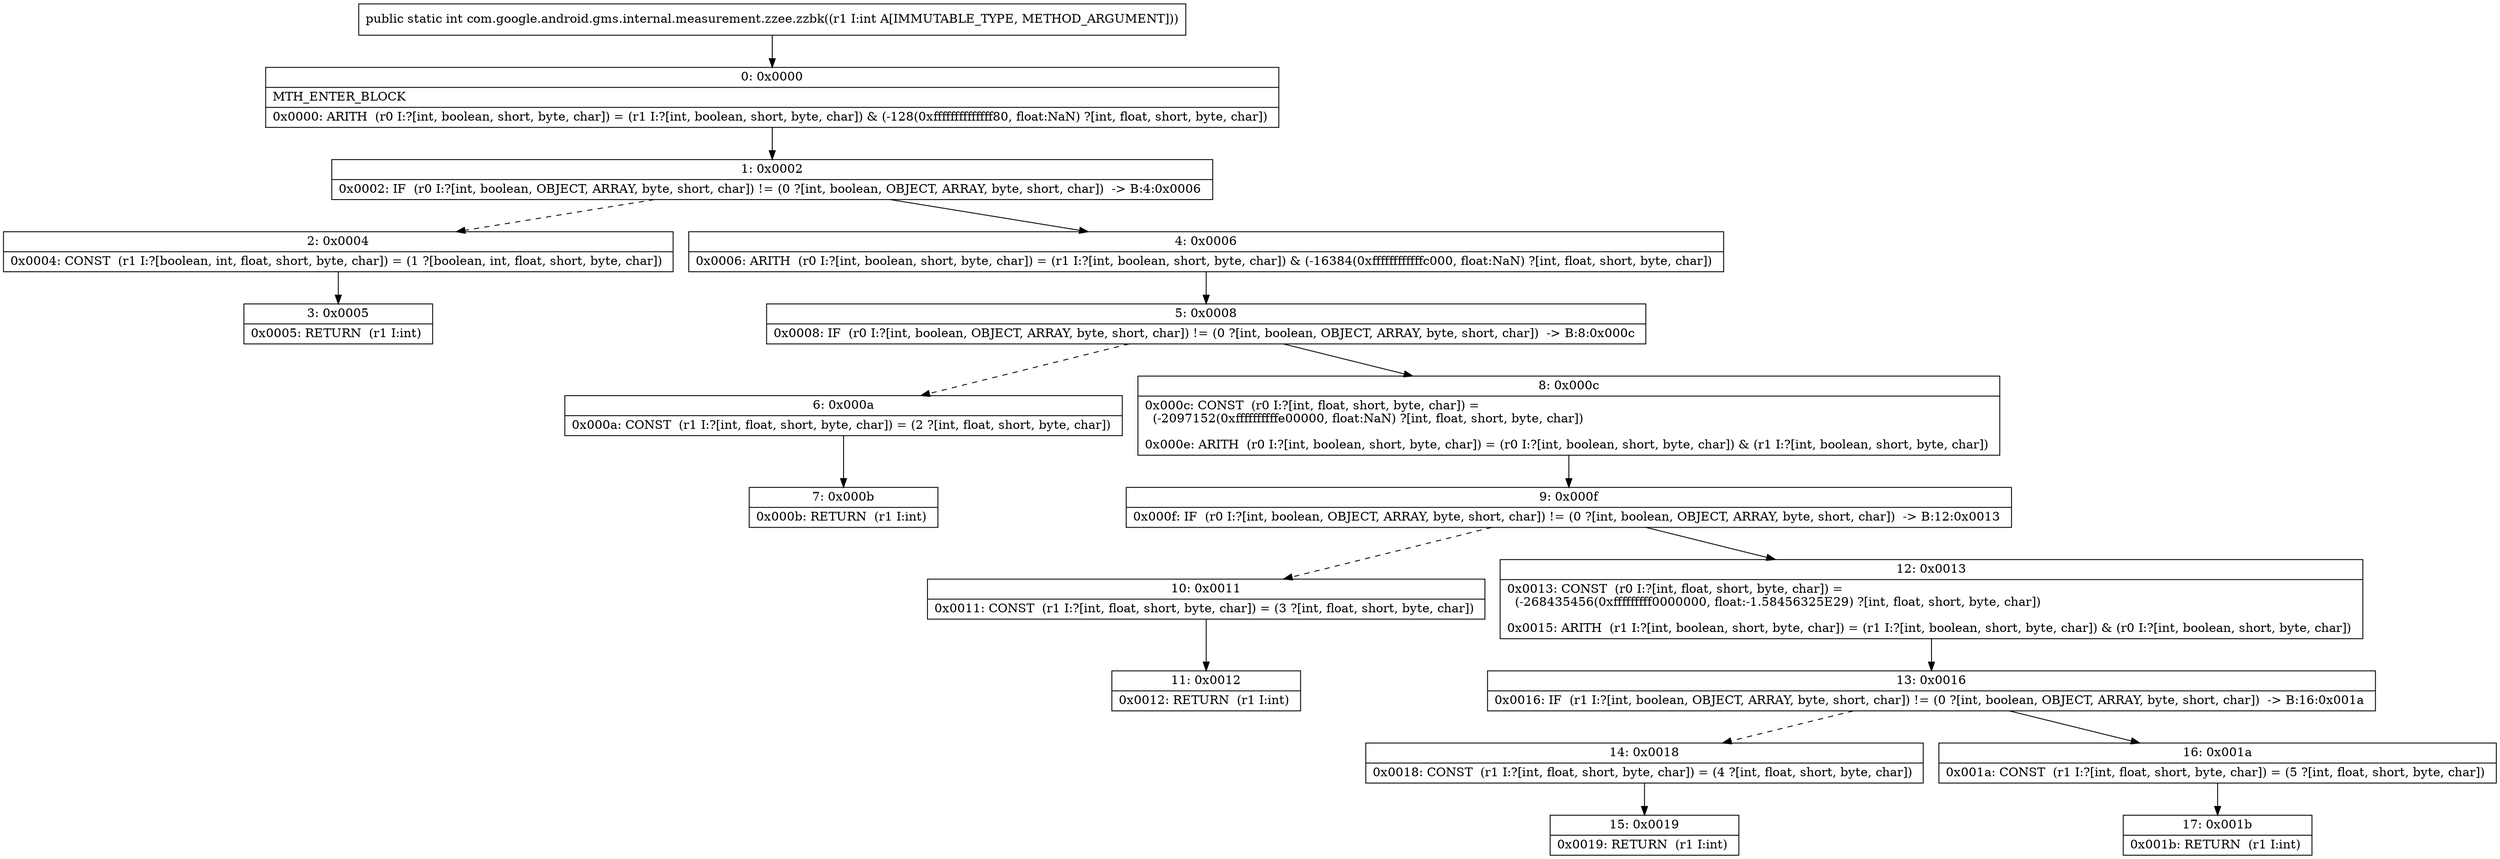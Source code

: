 digraph "CFG forcom.google.android.gms.internal.measurement.zzee.zzbk(I)I" {
Node_0 [shape=record,label="{0\:\ 0x0000|MTH_ENTER_BLOCK\l|0x0000: ARITH  (r0 I:?[int, boolean, short, byte, char]) = (r1 I:?[int, boolean, short, byte, char]) & (\-128(0xffffffffffffff80, float:NaN) ?[int, float, short, byte, char]) \l}"];
Node_1 [shape=record,label="{1\:\ 0x0002|0x0002: IF  (r0 I:?[int, boolean, OBJECT, ARRAY, byte, short, char]) != (0 ?[int, boolean, OBJECT, ARRAY, byte, short, char])  \-\> B:4:0x0006 \l}"];
Node_2 [shape=record,label="{2\:\ 0x0004|0x0004: CONST  (r1 I:?[boolean, int, float, short, byte, char]) = (1 ?[boolean, int, float, short, byte, char]) \l}"];
Node_3 [shape=record,label="{3\:\ 0x0005|0x0005: RETURN  (r1 I:int) \l}"];
Node_4 [shape=record,label="{4\:\ 0x0006|0x0006: ARITH  (r0 I:?[int, boolean, short, byte, char]) = (r1 I:?[int, boolean, short, byte, char]) & (\-16384(0xffffffffffffc000, float:NaN) ?[int, float, short, byte, char]) \l}"];
Node_5 [shape=record,label="{5\:\ 0x0008|0x0008: IF  (r0 I:?[int, boolean, OBJECT, ARRAY, byte, short, char]) != (0 ?[int, boolean, OBJECT, ARRAY, byte, short, char])  \-\> B:8:0x000c \l}"];
Node_6 [shape=record,label="{6\:\ 0x000a|0x000a: CONST  (r1 I:?[int, float, short, byte, char]) = (2 ?[int, float, short, byte, char]) \l}"];
Node_7 [shape=record,label="{7\:\ 0x000b|0x000b: RETURN  (r1 I:int) \l}"];
Node_8 [shape=record,label="{8\:\ 0x000c|0x000c: CONST  (r0 I:?[int, float, short, byte, char]) = \l  (\-2097152(0xffffffffffe00000, float:NaN) ?[int, float, short, byte, char])\l \l0x000e: ARITH  (r0 I:?[int, boolean, short, byte, char]) = (r0 I:?[int, boolean, short, byte, char]) & (r1 I:?[int, boolean, short, byte, char]) \l}"];
Node_9 [shape=record,label="{9\:\ 0x000f|0x000f: IF  (r0 I:?[int, boolean, OBJECT, ARRAY, byte, short, char]) != (0 ?[int, boolean, OBJECT, ARRAY, byte, short, char])  \-\> B:12:0x0013 \l}"];
Node_10 [shape=record,label="{10\:\ 0x0011|0x0011: CONST  (r1 I:?[int, float, short, byte, char]) = (3 ?[int, float, short, byte, char]) \l}"];
Node_11 [shape=record,label="{11\:\ 0x0012|0x0012: RETURN  (r1 I:int) \l}"];
Node_12 [shape=record,label="{12\:\ 0x0013|0x0013: CONST  (r0 I:?[int, float, short, byte, char]) = \l  (\-268435456(0xfffffffff0000000, float:\-1.58456325E29) ?[int, float, short, byte, char])\l \l0x0015: ARITH  (r1 I:?[int, boolean, short, byte, char]) = (r1 I:?[int, boolean, short, byte, char]) & (r0 I:?[int, boolean, short, byte, char]) \l}"];
Node_13 [shape=record,label="{13\:\ 0x0016|0x0016: IF  (r1 I:?[int, boolean, OBJECT, ARRAY, byte, short, char]) != (0 ?[int, boolean, OBJECT, ARRAY, byte, short, char])  \-\> B:16:0x001a \l}"];
Node_14 [shape=record,label="{14\:\ 0x0018|0x0018: CONST  (r1 I:?[int, float, short, byte, char]) = (4 ?[int, float, short, byte, char]) \l}"];
Node_15 [shape=record,label="{15\:\ 0x0019|0x0019: RETURN  (r1 I:int) \l}"];
Node_16 [shape=record,label="{16\:\ 0x001a|0x001a: CONST  (r1 I:?[int, float, short, byte, char]) = (5 ?[int, float, short, byte, char]) \l}"];
Node_17 [shape=record,label="{17\:\ 0x001b|0x001b: RETURN  (r1 I:int) \l}"];
MethodNode[shape=record,label="{public static int com.google.android.gms.internal.measurement.zzee.zzbk((r1 I:int A[IMMUTABLE_TYPE, METHOD_ARGUMENT])) }"];
MethodNode -> Node_0;
Node_0 -> Node_1;
Node_1 -> Node_2[style=dashed];
Node_1 -> Node_4;
Node_2 -> Node_3;
Node_4 -> Node_5;
Node_5 -> Node_6[style=dashed];
Node_5 -> Node_8;
Node_6 -> Node_7;
Node_8 -> Node_9;
Node_9 -> Node_10[style=dashed];
Node_9 -> Node_12;
Node_10 -> Node_11;
Node_12 -> Node_13;
Node_13 -> Node_14[style=dashed];
Node_13 -> Node_16;
Node_14 -> Node_15;
Node_16 -> Node_17;
}

